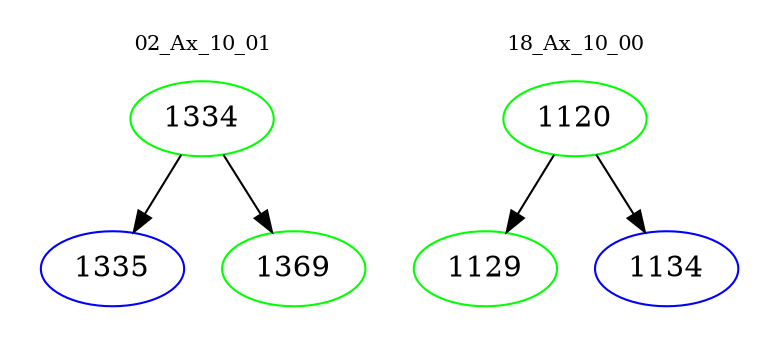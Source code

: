 digraph{
subgraph cluster_0 {
color = white
label = "02_Ax_10_01";
fontsize=10;
T0_1334 [label="1334", color="green"]
T0_1334 -> T0_1335 [color="black"]
T0_1335 [label="1335", color="blue"]
T0_1334 -> T0_1369 [color="black"]
T0_1369 [label="1369", color="green"]
}
subgraph cluster_1 {
color = white
label = "18_Ax_10_00";
fontsize=10;
T1_1120 [label="1120", color="green"]
T1_1120 -> T1_1129 [color="black"]
T1_1129 [label="1129", color="green"]
T1_1120 -> T1_1134 [color="black"]
T1_1134 [label="1134", color="blue"]
}
}
